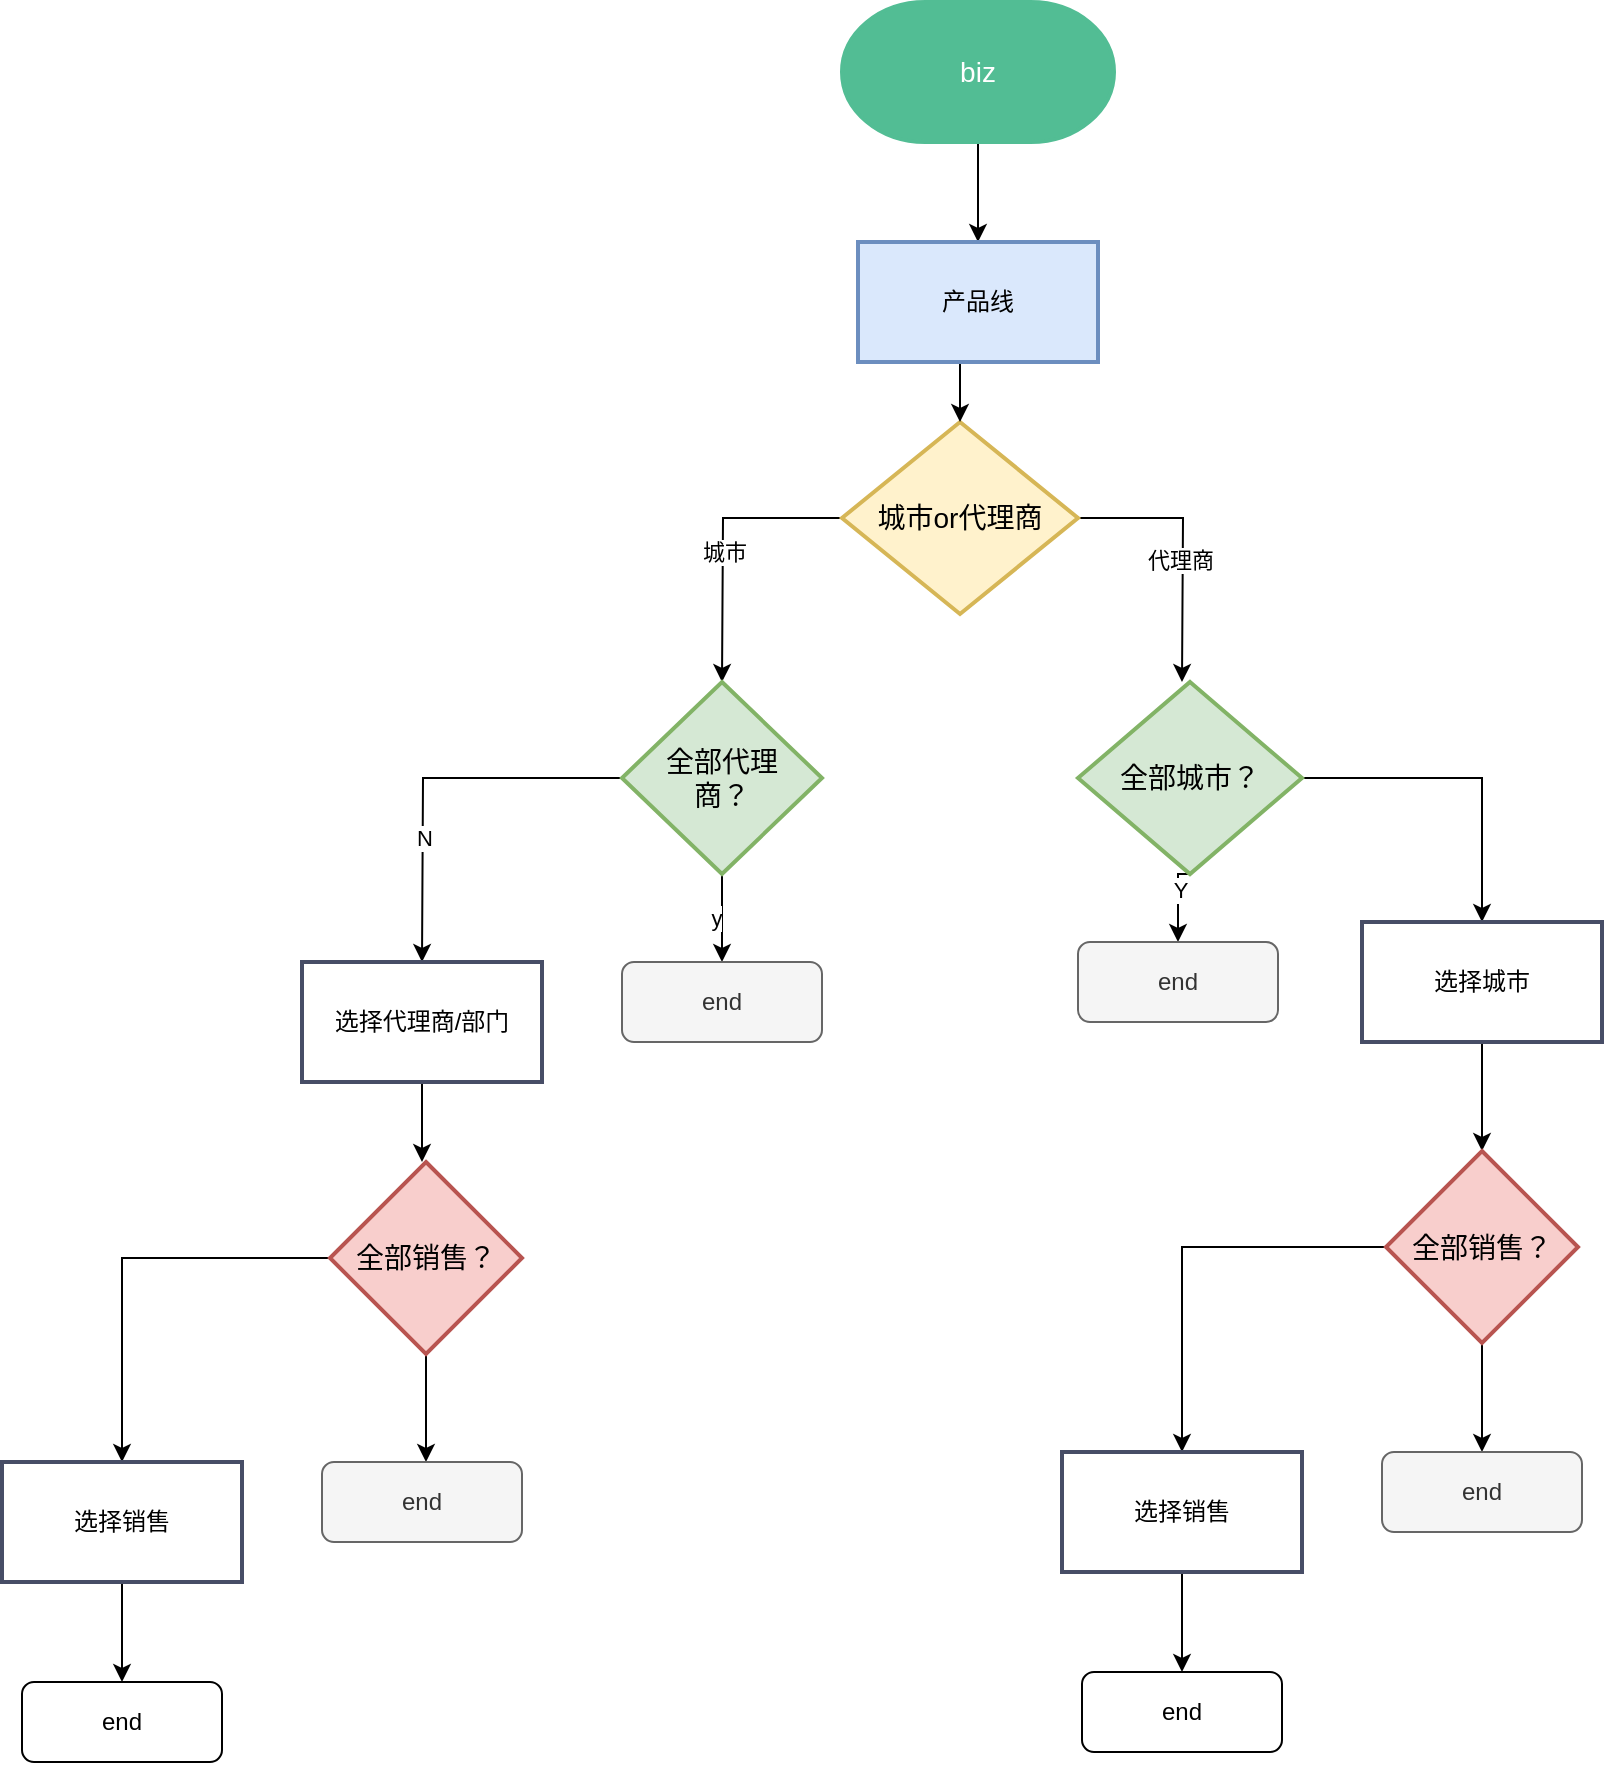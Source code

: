 <mxfile version="20.2.2" type="github">
  <diagram id="PeXoFekH5tZ3kT_33Ukf" name="第 1 页">
    <mxGraphModel dx="2182" dy="794" grid="1" gridSize="10" guides="1" tooltips="1" connect="1" arrows="1" fold="1" page="1" pageScale="1" pageWidth="827" pageHeight="1169" background="#FFFFFF" math="0" shadow="0">
      <root>
        <mxCell id="0" />
        <mxCell id="1" parent="0" />
        <mxCell id="yvvWedjFp1heVnZkERTf-6" style="edgeStyle=orthogonalEdgeStyle;rounded=0;orthogonalLoop=1;jettySize=auto;html=1;" edge="1" parent="1" source="yvvWedjFp1heVnZkERTf-7">
          <mxGeometry relative="1" as="geometry">
            <mxPoint x="428" y="130" as="targetPoint" />
          </mxGeometry>
        </mxCell>
        <mxCell id="yvvWedjFp1heVnZkERTf-7" value="biz" style="fontSize=14;zwfType=basicShape;strokeWidth=2;html=1;shape=mxgraph.flowchart.terminator;whiteSpace=wrap;strokeColor=#52BD94;fontColor=#FFFFFF;fillColor=#52BD94;" vertex="1" parent="1">
          <mxGeometry x="360" y="10" width="136" height="70" as="geometry" />
        </mxCell>
        <mxCell id="yvvWedjFp1heVnZkERTf-8" style="edgeStyle=orthogonalEdgeStyle;rounded=0;orthogonalLoop=1;jettySize=auto;html=1;" edge="1" parent="1" source="yvvWedjFp1heVnZkERTf-12">
          <mxGeometry relative="1" as="geometry">
            <mxPoint x="300" y="350" as="targetPoint" />
          </mxGeometry>
        </mxCell>
        <mxCell id="yvvWedjFp1heVnZkERTf-9" value="城市" style="edgeLabel;html=1;align=center;verticalAlign=middle;resizable=0;points=[];" vertex="1" connectable="0" parent="yvvWedjFp1heVnZkERTf-8">
          <mxGeometry x="-0.169" y="17" relative="1" as="geometry">
            <mxPoint as="offset" />
          </mxGeometry>
        </mxCell>
        <mxCell id="yvvWedjFp1heVnZkERTf-10" style="edgeStyle=orthogonalEdgeStyle;rounded=0;orthogonalLoop=1;jettySize=auto;html=1;exitX=1;exitY=0.5;exitDx=0;exitDy=0;" edge="1" parent="1" source="yvvWedjFp1heVnZkERTf-12">
          <mxGeometry relative="1" as="geometry">
            <mxPoint x="530" y="350" as="targetPoint" />
          </mxGeometry>
        </mxCell>
        <mxCell id="yvvWedjFp1heVnZkERTf-11" value="代理商" style="edgeLabel;html=1;align=center;verticalAlign=middle;resizable=0;points=[];" vertex="1" connectable="0" parent="yvvWedjFp1heVnZkERTf-10">
          <mxGeometry x="-0.239" y="-21" relative="1" as="geometry">
            <mxPoint as="offset" />
          </mxGeometry>
        </mxCell>
        <mxCell id="yvvWedjFp1heVnZkERTf-12" value="城市or代理商" style="fontSize=14;spacingLeft=10;spacingRight=10;zwfType=basicShape;strokeWidth=2;rhombus;whiteSpace=wrap;html=1;strokeColor=#d6b656;fillColor=#fff2cc;" vertex="1" parent="1">
          <mxGeometry x="360" y="220" width="118" height="96" as="geometry" />
        </mxCell>
        <mxCell id="yvvWedjFp1heVnZkERTf-13" style="edgeStyle=orthogonalEdgeStyle;rounded=0;orthogonalLoop=1;jettySize=auto;html=1;exitX=0.5;exitY=1;exitDx=0;exitDy=0;entryX=0.5;entryY=0;entryDx=0;entryDy=0;" edge="1" parent="1" source="yvvWedjFp1heVnZkERTf-14" target="yvvWedjFp1heVnZkERTf-12">
          <mxGeometry relative="1" as="geometry" />
        </mxCell>
        <mxCell id="yvvWedjFp1heVnZkERTf-14" value="产品线" style="zwfType=basicShape;rounded=0;strokeWidth=2;strokeColor=#6c8ebf;whiteSpace=wrap;html=1;fillColor=#dae8fc;" vertex="1" parent="1">
          <mxGeometry x="368" y="130" width="120" height="60" as="geometry" />
        </mxCell>
        <mxCell id="yvvWedjFp1heVnZkERTf-15" style="edgeStyle=orthogonalEdgeStyle;rounded=0;orthogonalLoop=1;jettySize=auto;html=1;exitX=0;exitY=0.5;exitDx=0;exitDy=0;" edge="1" parent="1" source="yvvWedjFp1heVnZkERTf-18">
          <mxGeometry relative="1" as="geometry">
            <mxPoint x="150" y="490" as="targetPoint" />
            <mxPoint x="200" y="398" as="sourcePoint" />
          </mxGeometry>
        </mxCell>
        <mxCell id="yvvWedjFp1heVnZkERTf-16" value="N" style="edgeLabel;html=1;align=center;verticalAlign=middle;resizable=0;points=[];" vertex="1" connectable="0" parent="yvvWedjFp1heVnZkERTf-15">
          <mxGeometry x="0.042" y="29" relative="1" as="geometry">
            <mxPoint x="-29" y="29" as="offset" />
          </mxGeometry>
        </mxCell>
        <mxCell id="yvvWedjFp1heVnZkERTf-17" style="edgeStyle=orthogonalEdgeStyle;rounded=0;orthogonalLoop=1;jettySize=auto;html=1;exitX=0.5;exitY=1;exitDx=0;exitDy=0;" edge="1" parent="1" source="yvvWedjFp1heVnZkERTf-18">
          <mxGeometry relative="1" as="geometry">
            <mxPoint x="300" y="490" as="targetPoint" />
          </mxGeometry>
        </mxCell>
        <mxCell id="yvvWedjFp1heVnZkERTf-33" value="y" style="edgeLabel;html=1;align=center;verticalAlign=middle;resizable=0;points=[];" vertex="1" connectable="0" parent="yvvWedjFp1heVnZkERTf-17">
          <mxGeometry x="-0.023" y="-3" relative="1" as="geometry">
            <mxPoint as="offset" />
          </mxGeometry>
        </mxCell>
        <mxCell id="yvvWedjFp1heVnZkERTf-18" value="全部代理商？" style="fontSize=14;spacingLeft=10;spacingRight=10;zwfType=basicShape;strokeWidth=2;rhombus;whiteSpace=wrap;html=1;strokeColor=#82b366;fillColor=#d5e8d4;" vertex="1" parent="1">
          <mxGeometry x="250" y="350" width="100" height="96" as="geometry" />
        </mxCell>
        <mxCell id="yvvWedjFp1heVnZkERTf-20" style="edgeStyle=orthogonalEdgeStyle;rounded=0;orthogonalLoop=1;jettySize=auto;html=1;exitX=0.5;exitY=1;exitDx=0;exitDy=0;" edge="1" parent="1" source="yvvWedjFp1heVnZkERTf-21">
          <mxGeometry relative="1" as="geometry">
            <mxPoint x="150" y="590" as="targetPoint" />
          </mxGeometry>
        </mxCell>
        <mxCell id="yvvWedjFp1heVnZkERTf-21" value="选择代理商/部门" style="zwfType=basicShape;rounded=0;strokeWidth=2;strokeColor=#474D66;whiteSpace=wrap;html=1;" vertex="1" parent="1">
          <mxGeometry x="90" y="490" width="120" height="60" as="geometry" />
        </mxCell>
        <mxCell id="yvvWedjFp1heVnZkERTf-23" style="edgeStyle=orthogonalEdgeStyle;rounded=0;orthogonalLoop=1;jettySize=auto;html=1;entryX=0.5;entryY=0;entryDx=0;entryDy=0;" edge="1" parent="1" source="yvvWedjFp1heVnZkERTf-24">
          <mxGeometry relative="1" as="geometry">
            <mxPoint x="152" y="740" as="targetPoint" />
          </mxGeometry>
        </mxCell>
        <mxCell id="yvvWedjFp1heVnZkERTf-27" style="edgeStyle=orthogonalEdgeStyle;rounded=0;orthogonalLoop=1;jettySize=auto;html=1;entryX=0.5;entryY=0;entryDx=0;entryDy=0;" edge="1" parent="1" source="yvvWedjFp1heVnZkERTf-24" target="yvvWedjFp1heVnZkERTf-26">
          <mxGeometry relative="1" as="geometry" />
        </mxCell>
        <mxCell id="yvvWedjFp1heVnZkERTf-24" value="全部销售？" style="fontSize=14;spacingLeft=10;spacingRight=10;zwfType=basicShape;strokeWidth=2;rhombus;whiteSpace=wrap;html=1;strokeColor=#b85450;fillColor=#f8cecc;" vertex="1" parent="1">
          <mxGeometry x="104" y="590" width="96" height="96" as="geometry" />
        </mxCell>
        <mxCell id="yvvWedjFp1heVnZkERTf-28" style="edgeStyle=orthogonalEdgeStyle;rounded=0;orthogonalLoop=1;jettySize=auto;html=1;" edge="1" parent="1" source="yvvWedjFp1heVnZkERTf-26">
          <mxGeometry relative="1" as="geometry">
            <mxPoint y="850" as="targetPoint" />
          </mxGeometry>
        </mxCell>
        <mxCell id="yvvWedjFp1heVnZkERTf-26" value="选择销售" style="zwfType=basicShape;rounded=0;strokeWidth=2;strokeColor=#474D66;whiteSpace=wrap;html=1;" vertex="1" parent="1">
          <mxGeometry x="-60" y="740" width="120" height="60" as="geometry" />
        </mxCell>
        <mxCell id="yvvWedjFp1heVnZkERTf-29" value="end" style="rounded=1;whiteSpace=wrap;html=1;" vertex="1" parent="1">
          <mxGeometry x="-50" y="850" width="100" height="40" as="geometry" />
        </mxCell>
        <mxCell id="yvvWedjFp1heVnZkERTf-30" value="end" style="rounded=1;whiteSpace=wrap;html=1;fillColor=#f5f5f5;fontColor=#333333;strokeColor=#666666;" vertex="1" parent="1">
          <mxGeometry x="100" y="740" width="100" height="40" as="geometry" />
        </mxCell>
        <mxCell id="yvvWedjFp1heVnZkERTf-31" value="end" style="rounded=1;whiteSpace=wrap;html=1;fillColor=#f5f5f5;fontColor=#333333;strokeColor=#666666;" vertex="1" parent="1">
          <mxGeometry x="250" y="490" width="100" height="40" as="geometry" />
        </mxCell>
        <mxCell id="yvvWedjFp1heVnZkERTf-34" style="edgeStyle=orthogonalEdgeStyle;rounded=0;orthogonalLoop=1;jettySize=auto;html=1;exitX=0.5;exitY=1;exitDx=0;exitDy=0;" edge="1" parent="1" source="yvvWedjFp1heVnZkERTf-32">
          <mxGeometry relative="1" as="geometry">
            <mxPoint x="528" y="480" as="targetPoint" />
          </mxGeometry>
        </mxCell>
        <mxCell id="yvvWedjFp1heVnZkERTf-36" value="Y" style="edgeLabel;html=1;align=center;verticalAlign=middle;resizable=0;points=[];" vertex="1" connectable="0" parent="yvvWedjFp1heVnZkERTf-34">
          <mxGeometry x="-0.324" y="1" relative="1" as="geometry">
            <mxPoint as="offset" />
          </mxGeometry>
        </mxCell>
        <mxCell id="yvvWedjFp1heVnZkERTf-38" style="edgeStyle=orthogonalEdgeStyle;rounded=0;orthogonalLoop=1;jettySize=auto;html=1;entryX=0.5;entryY=0;entryDx=0;entryDy=0;" edge="1" parent="1" source="yvvWedjFp1heVnZkERTf-32" target="yvvWedjFp1heVnZkERTf-37">
          <mxGeometry relative="1" as="geometry" />
        </mxCell>
        <mxCell id="yvvWedjFp1heVnZkERTf-32" value="全部城市？" style="fontSize=14;spacingLeft=10;spacingRight=10;zwfType=basicShape;strokeWidth=2;rhombus;whiteSpace=wrap;html=1;strokeColor=#82b366;fillColor=#d5e8d4;" vertex="1" parent="1">
          <mxGeometry x="478" y="350" width="112" height="96" as="geometry" />
        </mxCell>
        <mxCell id="yvvWedjFp1heVnZkERTf-35" value="end" style="rounded=1;whiteSpace=wrap;html=1;fillColor=#f5f5f5;fontColor=#333333;strokeColor=#666666;" vertex="1" parent="1">
          <mxGeometry x="478" y="480" width="100" height="40" as="geometry" />
        </mxCell>
        <mxCell id="yvvWedjFp1heVnZkERTf-67" style="edgeStyle=orthogonalEdgeStyle;rounded=0;orthogonalLoop=1;jettySize=auto;html=1;entryX=0.5;entryY=0;entryDx=0;entryDy=0;" edge="1" parent="1" source="yvvWedjFp1heVnZkERTf-37" target="yvvWedjFp1heVnZkERTf-62">
          <mxGeometry relative="1" as="geometry" />
        </mxCell>
        <mxCell id="yvvWedjFp1heVnZkERTf-37" value="选择城市" style="zwfType=basicShape;rounded=0;strokeWidth=2;strokeColor=#474D66;whiteSpace=wrap;html=1;" vertex="1" parent="1">
          <mxGeometry x="620" y="470" width="120" height="60" as="geometry" />
        </mxCell>
        <mxCell id="yvvWedjFp1heVnZkERTf-61" style="edgeStyle=orthogonalEdgeStyle;rounded=0;orthogonalLoop=1;jettySize=auto;html=1;entryX=0.5;entryY=0;entryDx=0;entryDy=0;" edge="1" parent="1" source="yvvWedjFp1heVnZkERTf-62" target="yvvWedjFp1heVnZkERTf-64">
          <mxGeometry relative="1" as="geometry" />
        </mxCell>
        <mxCell id="yvvWedjFp1heVnZkERTf-69" style="edgeStyle=orthogonalEdgeStyle;rounded=0;orthogonalLoop=1;jettySize=auto;html=1;entryX=0.5;entryY=0;entryDx=0;entryDy=0;" edge="1" parent="1" source="yvvWedjFp1heVnZkERTf-62" target="yvvWedjFp1heVnZkERTf-66">
          <mxGeometry relative="1" as="geometry" />
        </mxCell>
        <mxCell id="yvvWedjFp1heVnZkERTf-62" value="全部销售？" style="fontSize=14;spacingLeft=10;spacingRight=10;zwfType=basicShape;strokeWidth=2;rhombus;whiteSpace=wrap;html=1;strokeColor=#b85450;fillColor=#f8cecc;" vertex="1" parent="1">
          <mxGeometry x="632" y="584.5" width="96" height="96" as="geometry" />
        </mxCell>
        <mxCell id="yvvWedjFp1heVnZkERTf-63" style="edgeStyle=orthogonalEdgeStyle;rounded=0;orthogonalLoop=1;jettySize=auto;html=1;" edge="1" parent="1" source="yvvWedjFp1heVnZkERTf-64">
          <mxGeometry relative="1" as="geometry">
            <mxPoint x="530" y="845" as="targetPoint" />
          </mxGeometry>
        </mxCell>
        <mxCell id="yvvWedjFp1heVnZkERTf-64" value="选择销售" style="zwfType=basicShape;rounded=0;strokeWidth=2;strokeColor=#474D66;whiteSpace=wrap;html=1;" vertex="1" parent="1">
          <mxGeometry x="470" y="735" width="120" height="60" as="geometry" />
        </mxCell>
        <mxCell id="yvvWedjFp1heVnZkERTf-65" value="end" style="rounded=1;whiteSpace=wrap;html=1;" vertex="1" parent="1">
          <mxGeometry x="480" y="845" width="100" height="40" as="geometry" />
        </mxCell>
        <mxCell id="yvvWedjFp1heVnZkERTf-66" value="end" style="rounded=1;whiteSpace=wrap;html=1;fillColor=#f5f5f5;fontColor=#333333;strokeColor=#666666;" vertex="1" parent="1">
          <mxGeometry x="630" y="735" width="100" height="40" as="geometry" />
        </mxCell>
      </root>
    </mxGraphModel>
  </diagram>
</mxfile>
